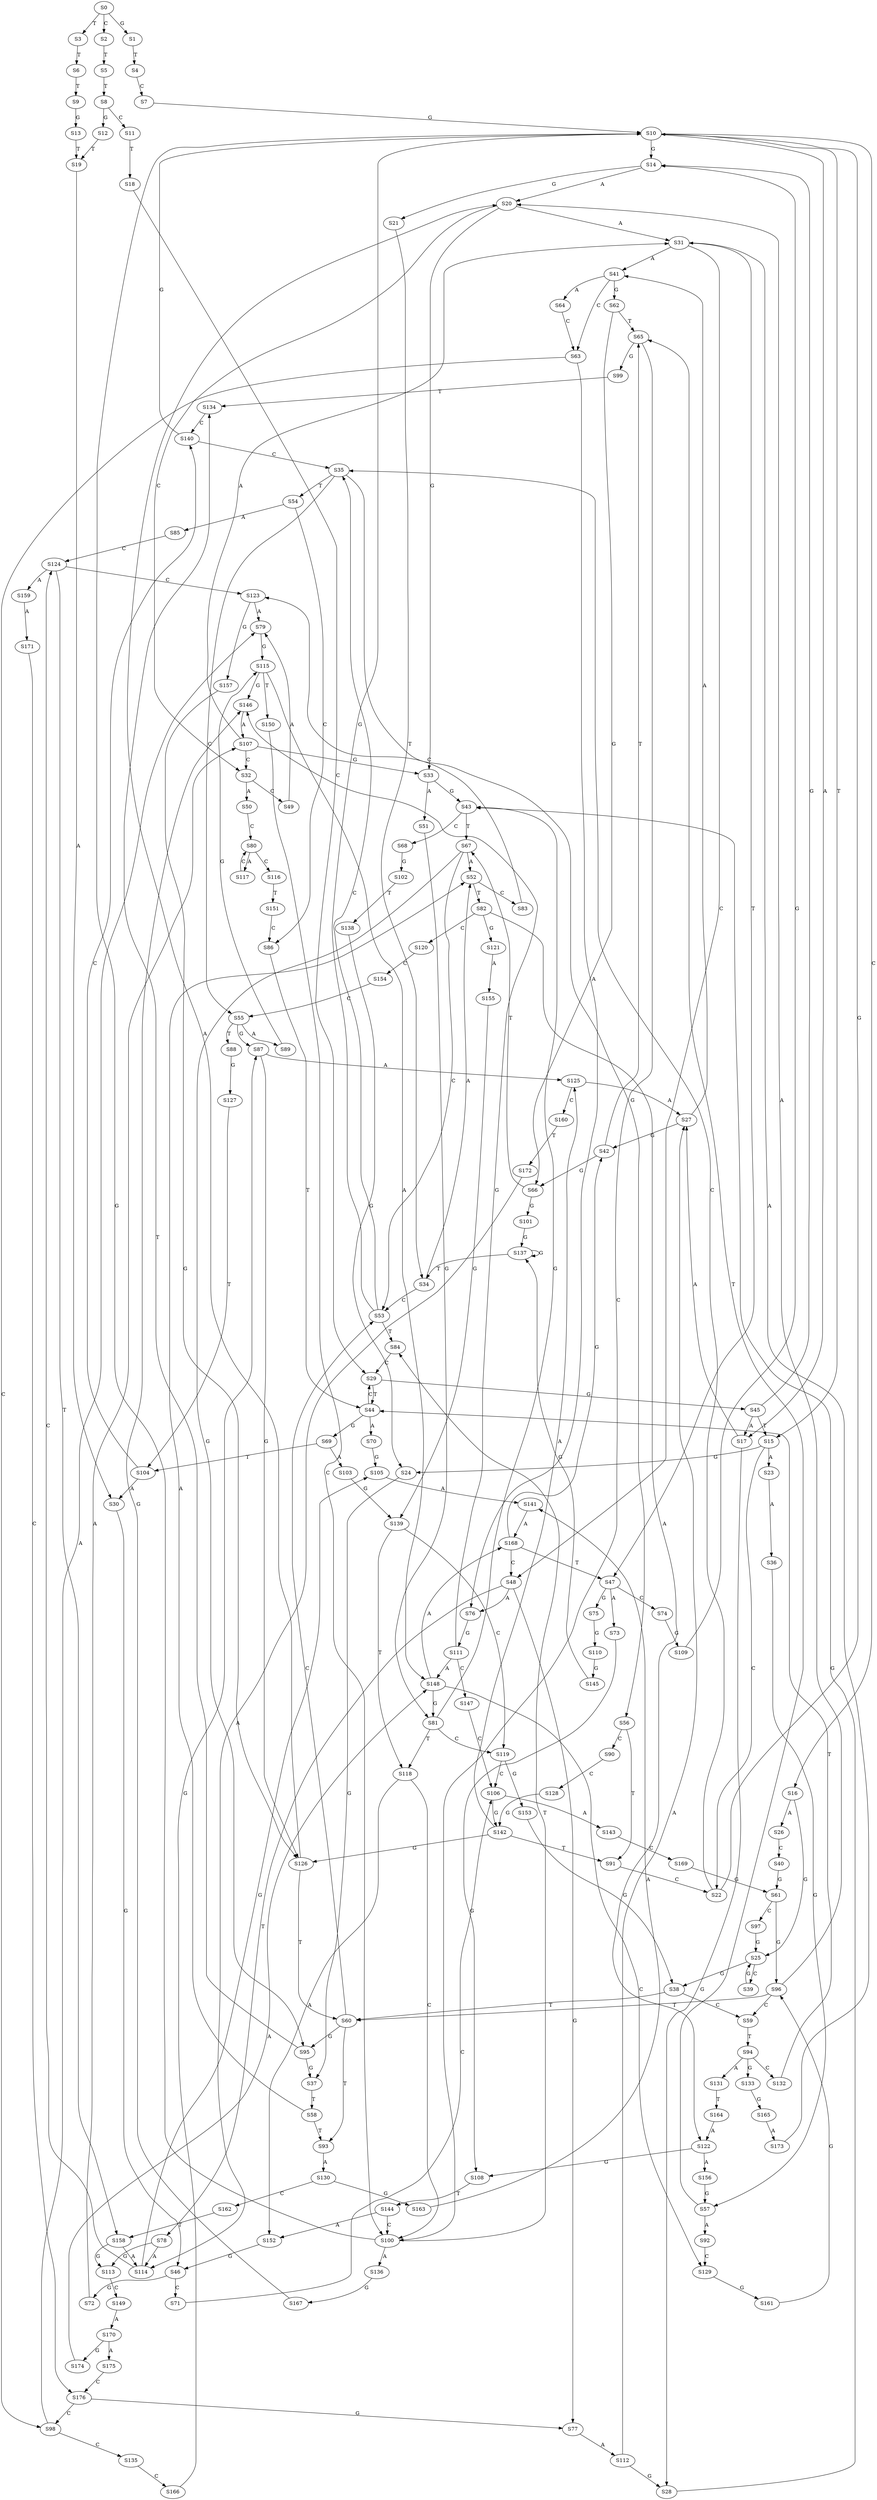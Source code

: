 strict digraph  {
	S0 -> S1 [ label = G ];
	S0 -> S2 [ label = C ];
	S0 -> S3 [ label = T ];
	S1 -> S4 [ label = T ];
	S2 -> S5 [ label = T ];
	S3 -> S6 [ label = T ];
	S4 -> S7 [ label = C ];
	S5 -> S8 [ label = T ];
	S6 -> S9 [ label = T ];
	S7 -> S10 [ label = G ];
	S8 -> S11 [ label = C ];
	S8 -> S12 [ label = G ];
	S9 -> S13 [ label = G ];
	S10 -> S14 [ label = G ];
	S10 -> S15 [ label = T ];
	S10 -> S16 [ label = C ];
	S10 -> S17 [ label = A ];
	S11 -> S18 [ label = T ];
	S12 -> S19 [ label = T ];
	S13 -> S19 [ label = T ];
	S14 -> S20 [ label = A ];
	S14 -> S21 [ label = G ];
	S15 -> S22 [ label = C ];
	S15 -> S23 [ label = A ];
	S15 -> S24 [ label = G ];
	S16 -> S25 [ label = G ];
	S16 -> S26 [ label = A ];
	S17 -> S27 [ label = A ];
	S17 -> S28 [ label = G ];
	S18 -> S29 [ label = C ];
	S19 -> S30 [ label = A ];
	S20 -> S31 [ label = A ];
	S20 -> S32 [ label = C ];
	S20 -> S33 [ label = G ];
	S21 -> S34 [ label = T ];
	S22 -> S10 [ label = G ];
	S22 -> S35 [ label = C ];
	S23 -> S36 [ label = A ];
	S24 -> S37 [ label = G ];
	S25 -> S38 [ label = G ];
	S25 -> S39 [ label = C ];
	S26 -> S40 [ label = C ];
	S27 -> S41 [ label = A ];
	S27 -> S42 [ label = G ];
	S28 -> S43 [ label = G ];
	S29 -> S44 [ label = T ];
	S29 -> S45 [ label = G ];
	S30 -> S46 [ label = G ];
	S31 -> S47 [ label = T ];
	S31 -> S48 [ label = C ];
	S31 -> S41 [ label = A ];
	S32 -> S49 [ label = C ];
	S32 -> S50 [ label = A ];
	S33 -> S51 [ label = A ];
	S33 -> S43 [ label = G ];
	S34 -> S52 [ label = A ];
	S34 -> S53 [ label = C ];
	S35 -> S54 [ label = T ];
	S35 -> S55 [ label = C ];
	S35 -> S56 [ label = G ];
	S36 -> S57 [ label = G ];
	S37 -> S58 [ label = T ];
	S38 -> S59 [ label = C ];
	S38 -> S60 [ label = T ];
	S39 -> S25 [ label = G ];
	S40 -> S61 [ label = G ];
	S41 -> S62 [ label = G ];
	S41 -> S63 [ label = C ];
	S41 -> S64 [ label = A ];
	S42 -> S65 [ label = T ];
	S42 -> S66 [ label = G ];
	S43 -> S67 [ label = T ];
	S43 -> S68 [ label = C ];
	S44 -> S69 [ label = G ];
	S44 -> S29 [ label = C ];
	S44 -> S70 [ label = A ];
	S45 -> S17 [ label = A ];
	S45 -> S14 [ label = G ];
	S45 -> S15 [ label = T ];
	S46 -> S71 [ label = C ];
	S46 -> S72 [ label = G ];
	S47 -> S73 [ label = A ];
	S47 -> S74 [ label = C ];
	S47 -> S75 [ label = G ];
	S48 -> S76 [ label = A ];
	S48 -> S77 [ label = G ];
	S48 -> S78 [ label = T ];
	S49 -> S79 [ label = A ];
	S50 -> S80 [ label = C ];
	S51 -> S81 [ label = G ];
	S52 -> S82 [ label = T ];
	S52 -> S83 [ label = C ];
	S53 -> S35 [ label = C ];
	S53 -> S10 [ label = G ];
	S53 -> S84 [ label = T ];
	S54 -> S85 [ label = A ];
	S54 -> S86 [ label = C ];
	S55 -> S87 [ label = G ];
	S55 -> S88 [ label = T ];
	S55 -> S89 [ label = A ];
	S56 -> S90 [ label = C ];
	S56 -> S91 [ label = T ];
	S57 -> S92 [ label = A ];
	S57 -> S65 [ label = T ];
	S58 -> S52 [ label = A ];
	S58 -> S93 [ label = T ];
	S59 -> S94 [ label = T ];
	S60 -> S93 [ label = T ];
	S60 -> S53 [ label = C ];
	S60 -> S95 [ label = G ];
	S61 -> S96 [ label = G ];
	S61 -> S97 [ label = C ];
	S62 -> S65 [ label = T ];
	S62 -> S66 [ label = G ];
	S63 -> S98 [ label = C ];
	S63 -> S76 [ label = A ];
	S64 -> S63 [ label = C ];
	S65 -> S99 [ label = G ];
	S65 -> S100 [ label = C ];
	S66 -> S101 [ label = G ];
	S66 -> S67 [ label = T ];
	S67 -> S95 [ label = G ];
	S67 -> S53 [ label = C ];
	S67 -> S52 [ label = A ];
	S68 -> S102 [ label = G ];
	S69 -> S103 [ label = A ];
	S69 -> S104 [ label = T ];
	S70 -> S105 [ label = G ];
	S71 -> S106 [ label = C ];
	S72 -> S107 [ label = A ];
	S73 -> S108 [ label = G ];
	S74 -> S109 [ label = G ];
	S75 -> S110 [ label = G ];
	S76 -> S111 [ label = G ];
	S77 -> S112 [ label = A ];
	S78 -> S113 [ label = G ];
	S78 -> S114 [ label = A ];
	S79 -> S115 [ label = G ];
	S80 -> S116 [ label = C ];
	S80 -> S117 [ label = A ];
	S81 -> S118 [ label = T ];
	S81 -> S119 [ label = C ];
	S81 -> S43 [ label = G ];
	S82 -> S120 [ label = C ];
	S82 -> S121 [ label = G ];
	S82 -> S122 [ label = A ];
	S83 -> S123 [ label = C ];
	S84 -> S29 [ label = C ];
	S85 -> S124 [ label = C ];
	S86 -> S44 [ label = T ];
	S87 -> S125 [ label = A ];
	S87 -> S126 [ label = G ];
	S88 -> S127 [ label = G ];
	S89 -> S115 [ label = G ];
	S90 -> S128 [ label = C ];
	S91 -> S22 [ label = C ];
	S92 -> S129 [ label = C ];
	S93 -> S130 [ label = A ];
	S94 -> S131 [ label = A ];
	S94 -> S132 [ label = C ];
	S94 -> S133 [ label = G ];
	S95 -> S134 [ label = T ];
	S95 -> S37 [ label = G ];
	S96 -> S59 [ label = C ];
	S96 -> S20 [ label = A ];
	S96 -> S60 [ label = T ];
	S97 -> S25 [ label = G ];
	S98 -> S135 [ label = C ];
	S98 -> S79 [ label = A ];
	S99 -> S134 [ label = T ];
	S100 -> S84 [ label = T ];
	S100 -> S10 [ label = G ];
	S100 -> S136 [ label = A ];
	S101 -> S137 [ label = G ];
	S102 -> S138 [ label = T ];
	S103 -> S139 [ label = G ];
	S104 -> S30 [ label = A ];
	S104 -> S140 [ label = C ];
	S105 -> S141 [ label = A ];
	S106 -> S142 [ label = G ];
	S106 -> S143 [ label = A ];
	S107 -> S31 [ label = A ];
	S107 -> S32 [ label = C ];
	S107 -> S33 [ label = G ];
	S108 -> S144 [ label = T ];
	S109 -> S14 [ label = G ];
	S110 -> S145 [ label = G ];
	S111 -> S146 [ label = G ];
	S111 -> S147 [ label = C ];
	S111 -> S148 [ label = A ];
	S112 -> S28 [ label = G ];
	S112 -> S27 [ label = A ];
	S113 -> S149 [ label = C ];
	S114 -> S105 [ label = G ];
	S114 -> S124 [ label = C ];
	S115 -> S150 [ label = T ];
	S115 -> S146 [ label = G ];
	S115 -> S148 [ label = A ];
	S116 -> S151 [ label = T ];
	S117 -> S80 [ label = C ];
	S118 -> S152 [ label = A ];
	S118 -> S100 [ label = C ];
	S119 -> S106 [ label = C ];
	S119 -> S153 [ label = G ];
	S120 -> S154 [ label = C ];
	S121 -> S155 [ label = A ];
	S122 -> S108 [ label = G ];
	S122 -> S156 [ label = A ];
	S123 -> S79 [ label = A ];
	S123 -> S157 [ label = G ];
	S124 -> S123 [ label = C ];
	S124 -> S158 [ label = T ];
	S124 -> S159 [ label = A ];
	S125 -> S27 [ label = A ];
	S125 -> S160 [ label = C ];
	S126 -> S20 [ label = A ];
	S126 -> S60 [ label = T ];
	S127 -> S104 [ label = T ];
	S128 -> S142 [ label = G ];
	S129 -> S161 [ label = G ];
	S130 -> S162 [ label = C ];
	S130 -> S163 [ label = G ];
	S131 -> S164 [ label = T ];
	S132 -> S44 [ label = T ];
	S133 -> S165 [ label = G ];
	S134 -> S140 [ label = C ];
	S135 -> S166 [ label = C ];
	S136 -> S167 [ label = G ];
	S137 -> S34 [ label = T ];
	S137 -> S137 [ label = G ];
	S138 -> S24 [ label = G ];
	S139 -> S118 [ label = T ];
	S139 -> S119 [ label = C ];
	S140 -> S10 [ label = G ];
	S140 -> S35 [ label = C ];
	S141 -> S168 [ label = A ];
	S142 -> S125 [ label = A ];
	S142 -> S91 [ label = T ];
	S142 -> S126 [ label = G ];
	S143 -> S169 [ label = C ];
	S144 -> S100 [ label = C ];
	S144 -> S152 [ label = A ];
	S145 -> S137 [ label = G ];
	S146 -> S107 [ label = A ];
	S147 -> S106 [ label = C ];
	S148 -> S129 [ label = C ];
	S148 -> S81 [ label = G ];
	S148 -> S168 [ label = A ];
	S149 -> S170 [ label = A ];
	S150 -> S100 [ label = C ];
	S151 -> S86 [ label = C ];
	S152 -> S46 [ label = G ];
	S153 -> S38 [ label = G ];
	S154 -> S55 [ label = C ];
	S155 -> S139 [ label = G ];
	S156 -> S57 [ label = G ];
	S157 -> S126 [ label = G ];
	S158 -> S114 [ label = A ];
	S158 -> S113 [ label = G ];
	S159 -> S171 [ label = A ];
	S160 -> S172 [ label = T ];
	S161 -> S96 [ label = G ];
	S162 -> S158 [ label = T ];
	S163 -> S141 [ label = A ];
	S164 -> S122 [ label = A ];
	S165 -> S173 [ label = A ];
	S166 -> S87 [ label = G ];
	S167 -> S146 [ label = G ];
	S168 -> S47 [ label = T ];
	S168 -> S48 [ label = C ];
	S168 -> S42 [ label = G ];
	S169 -> S61 [ label = G ];
	S170 -> S174 [ label = G ];
	S170 -> S175 [ label = A ];
	S171 -> S176 [ label = C ];
	S172 -> S114 [ label = A ];
	S173 -> S31 [ label = A ];
	S174 -> S148 [ label = A ];
	S175 -> S176 [ label = C ];
	S176 -> S98 [ label = C ];
	S176 -> S77 [ label = G ];
}
